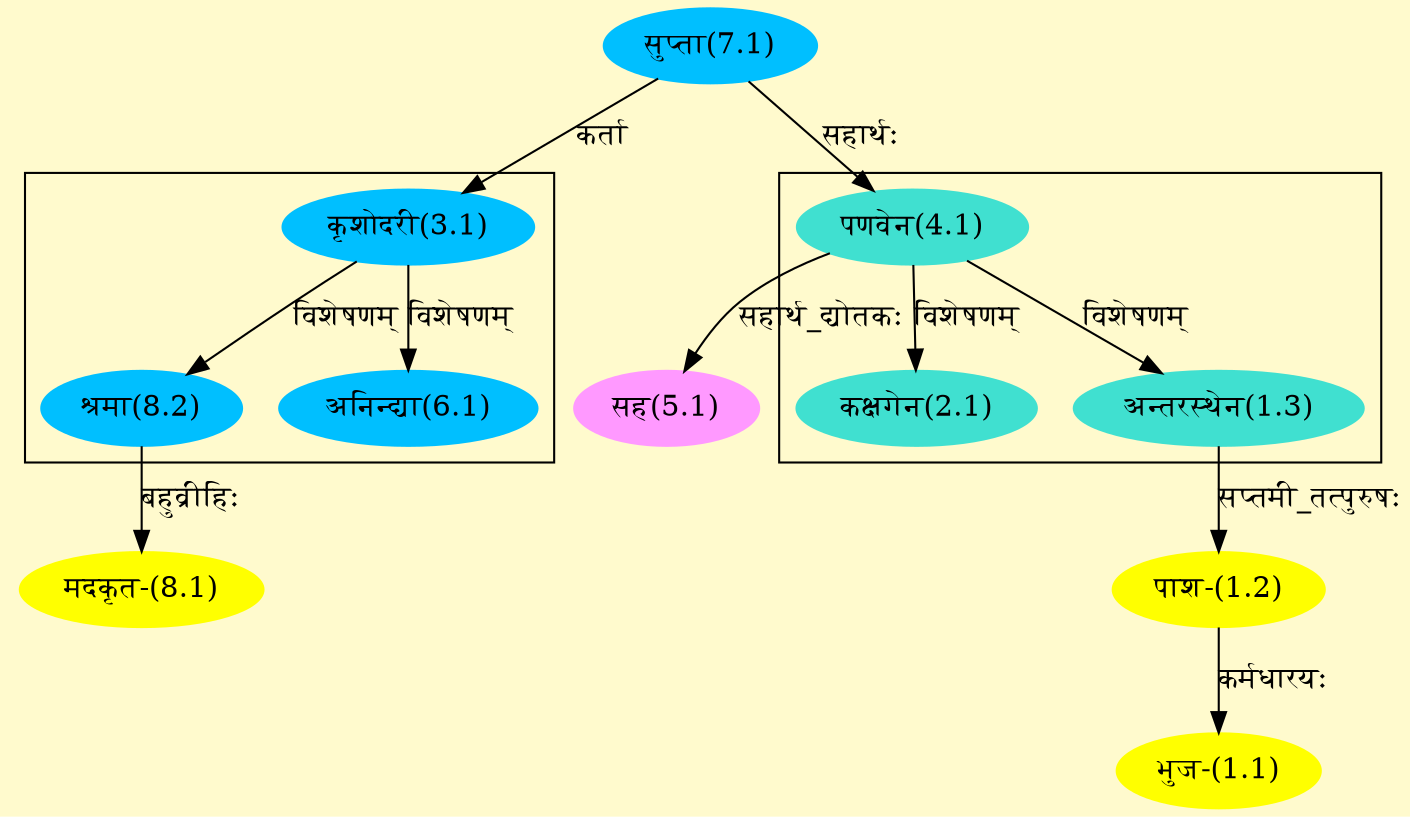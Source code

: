 digraph G{
rankdir=BT;
 compound=true;
 bgcolor="lemonchiffon1";

subgraph cluster_1{
Node1_3 [style=filled, color="#40E0D0" label = "अन्तरस्थेन(1.3)"]
Node4_1 [style=filled, color="#40E0D0" label = "पणवेन(4.1)"]
Node2_1 [style=filled, color="#40E0D0" label = "कक्षगेन(2.1)"]

}

subgraph cluster_2{
Node6_1 [style=filled, color="#00BFFF" label = "अनिन्द्या(6.1)"]
Node3_1 [style=filled, color="#00BFFF" label = "कृशोदरी(3.1)"]
Node8_2 [style=filled, color="#00BFFF" label = "श्रमा(8.2)"]

}
Node1_1 [style=filled, color="#FFFF00" label = "भुज-(1.1)"]
Node1_2 [style=filled, color="#FFFF00" label = "पाश-(1.2)"]
Node1_3 [style=filled, color="#40E0D0" label = "अन्तरस्थेन(1.3)"]
Node3_1 [style=filled, color="#00BFFF" label = "कृशोदरी(3.1)"]
Node7_1 [style=filled, color="#00BFFF" label = "सुप्ता(7.1)"]
Node4_1 [style=filled, color="#40E0D0" label = "पणवेन(4.1)"]
Node5_1 [style=filled, color="#FF99FF" label = "सह(5.1)"]
Node8_1 [style=filled, color="#FFFF00" label = "मदकृत-(8.1)"]
Node8_2 [style=filled, color="#00BFFF" label = "श्रमा(8.2)"]
/* Start of Relations section */

Node1_1 -> Node1_2 [  label="कर्मधारयः"  dir="back" ]
Node1_2 -> Node1_3 [  label="सप्तमी_तत्पुरुषः"  dir="back" ]
Node1_3 -> Node4_1 [  label="विशेषणम्"  dir="back" ]
Node2_1 -> Node4_1 [  label="विशेषणम्"  dir="back" ]
Node3_1 -> Node7_1 [  label="कर्ता"  dir="back" ]
Node4_1 -> Node7_1 [  label="सहार्थः"  dir="back" ]
Node5_1 -> Node4_1 [  label="सहार्थ_द्योतकः"  dir="back" ]
Node6_1 -> Node3_1 [  label="विशेषणम्"  dir="back" ]
Node8_1 -> Node8_2 [  label="बहुव्रीहिः"  dir="back" ]
Node8_2 -> Node3_1 [  label="विशेषणम्"  dir="back" ]
}
